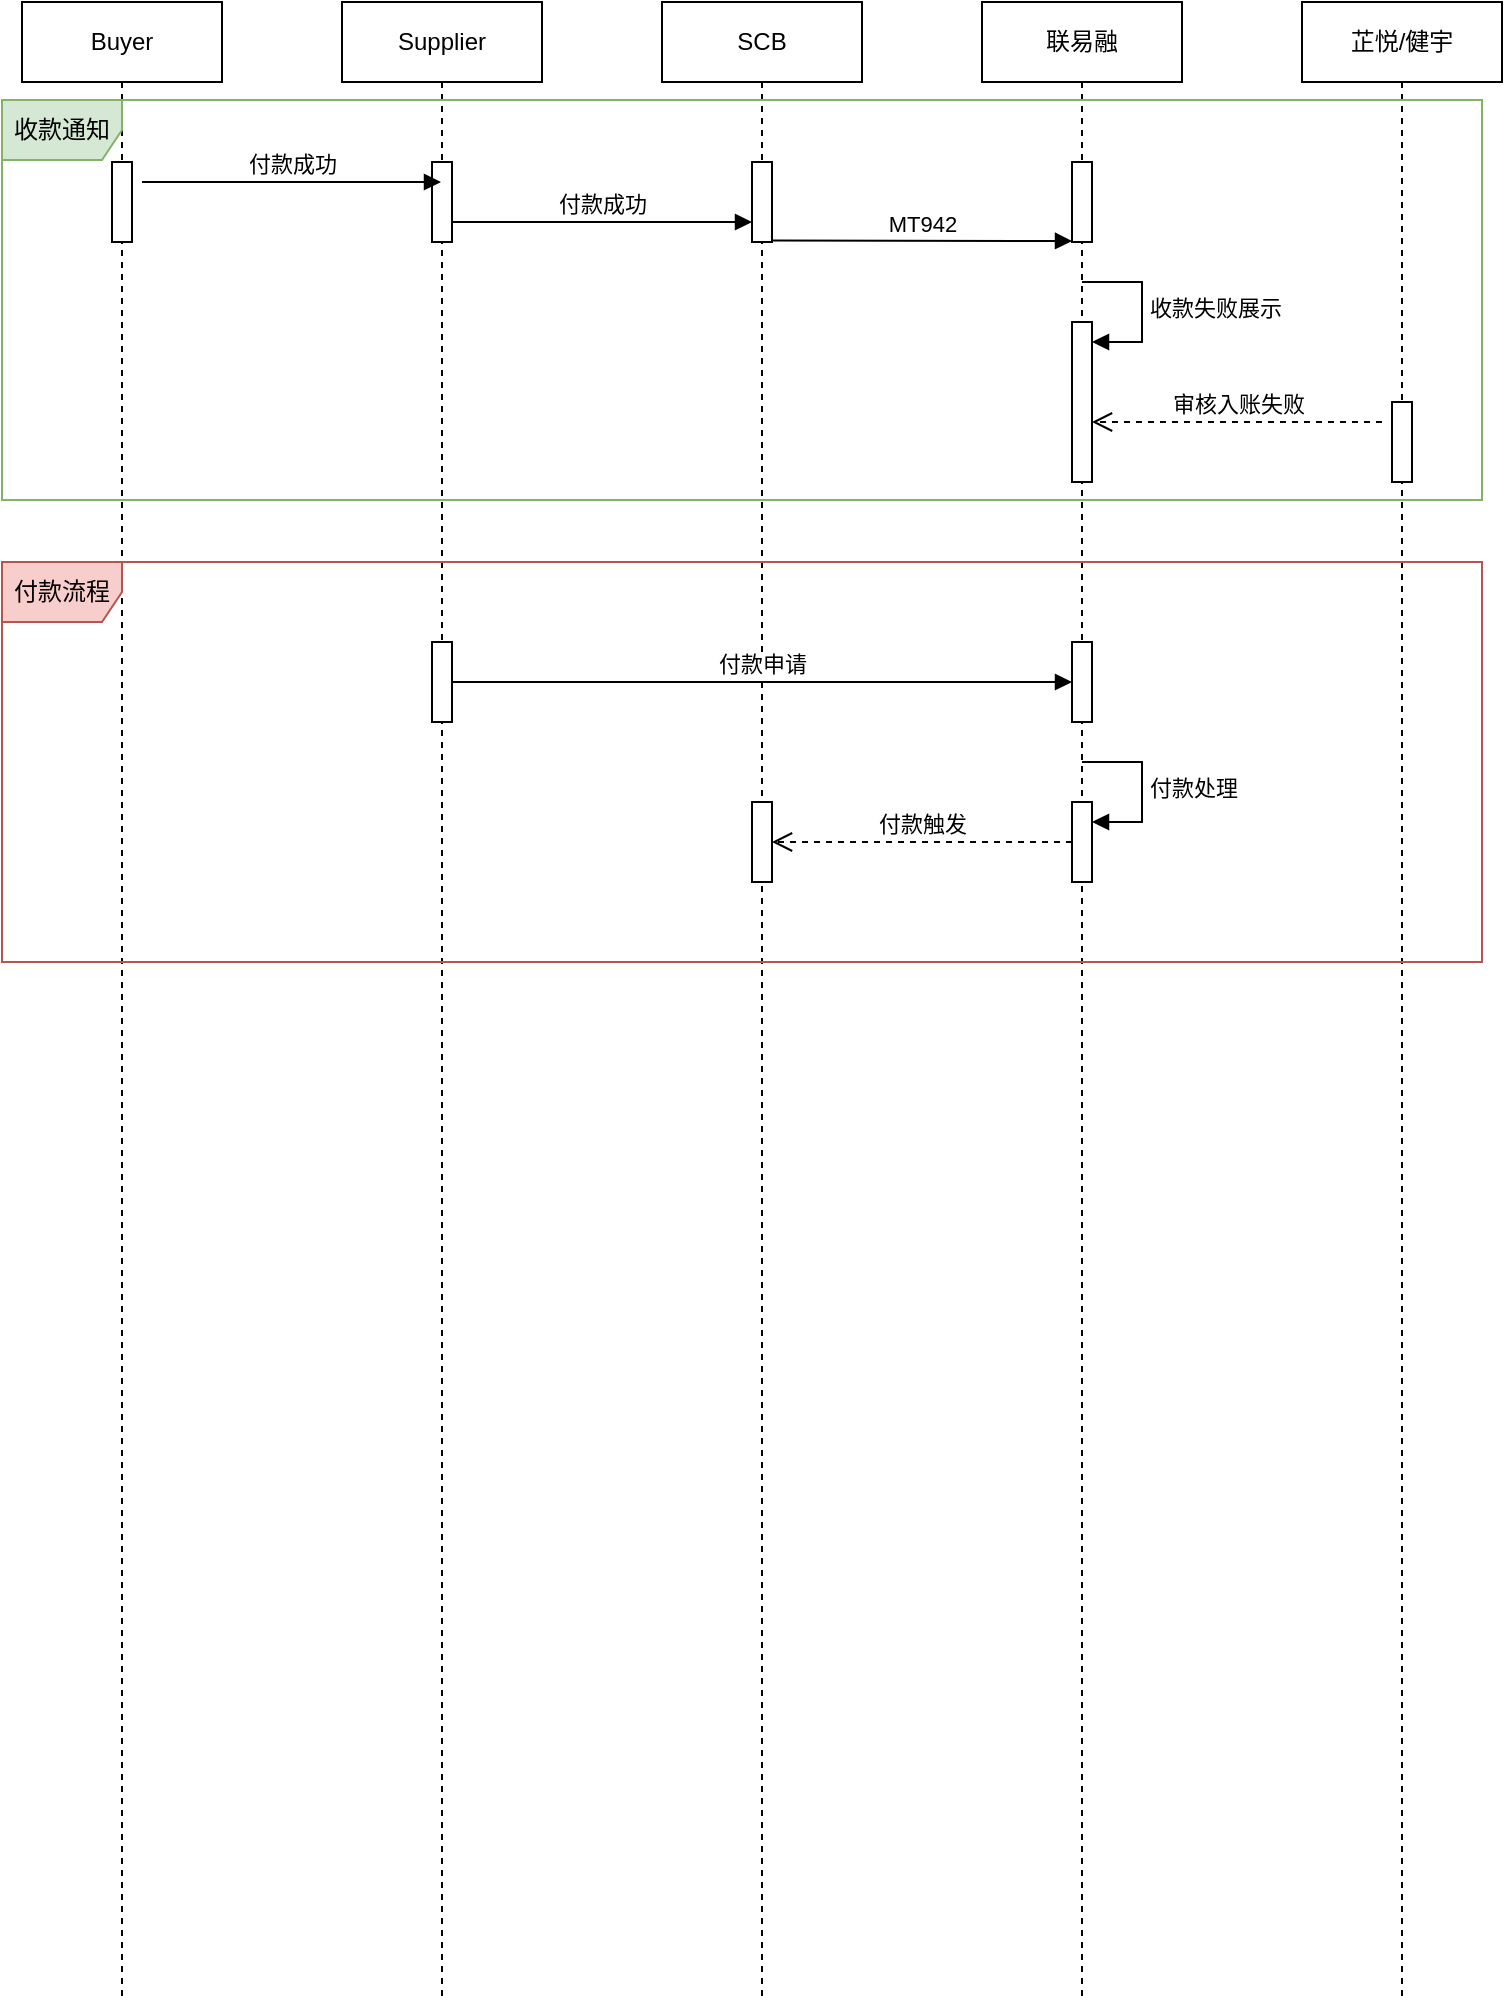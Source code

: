 <mxfile version="21.3.7" type="github">
  <diagram name="Page-1" id="2YBvvXClWsGukQMizWep">
    <mxGraphModel dx="989" dy="534" grid="1" gridSize="10" guides="1" tooltips="1" connect="1" arrows="1" fold="1" page="1" pageScale="1" pageWidth="850" pageHeight="1100" math="0" shadow="0">
      <root>
        <mxCell id="0" />
        <mxCell id="1" parent="0" />
        <mxCell id="LnMXNG8-bUCVtMXn4GcC-1" value="Supplier" style="shape=umlLifeline;perimeter=lifelinePerimeter;whiteSpace=wrap;html=1;container=1;dropTarget=0;collapsible=0;recursiveResize=0;outlineConnect=0;portConstraint=eastwest;newEdgeStyle={&quot;edgeStyle&quot;:&quot;elbowEdgeStyle&quot;,&quot;elbow&quot;:&quot;vertical&quot;,&quot;curved&quot;:0,&quot;rounded&quot;:0};" vertex="1" parent="1">
          <mxGeometry x="190" y="80" width="100" height="1000" as="geometry" />
        </mxCell>
        <mxCell id="LnMXNG8-bUCVtMXn4GcC-6" value="" style="html=1;points=[];perimeter=orthogonalPerimeter;outlineConnect=0;targetShapes=umlLifeline;portConstraint=eastwest;newEdgeStyle={&quot;edgeStyle&quot;:&quot;elbowEdgeStyle&quot;,&quot;elbow&quot;:&quot;vertical&quot;,&quot;curved&quot;:0,&quot;rounded&quot;:0};" vertex="1" parent="LnMXNG8-bUCVtMXn4GcC-1">
          <mxGeometry x="45" y="80" width="10" height="40" as="geometry" />
        </mxCell>
        <mxCell id="LnMXNG8-bUCVtMXn4GcC-42" value="" style="html=1;points=[];perimeter=orthogonalPerimeter;outlineConnect=0;targetShapes=umlLifeline;portConstraint=eastwest;newEdgeStyle={&quot;edgeStyle&quot;:&quot;elbowEdgeStyle&quot;,&quot;elbow&quot;:&quot;vertical&quot;,&quot;curved&quot;:0,&quot;rounded&quot;:0};" vertex="1" parent="LnMXNG8-bUCVtMXn4GcC-1">
          <mxGeometry x="45" y="320" width="10" height="40" as="geometry" />
        </mxCell>
        <mxCell id="LnMXNG8-bUCVtMXn4GcC-2" value="Buyer" style="shape=umlLifeline;perimeter=lifelinePerimeter;whiteSpace=wrap;html=1;container=1;dropTarget=0;collapsible=0;recursiveResize=0;outlineConnect=0;portConstraint=eastwest;newEdgeStyle={&quot;edgeStyle&quot;:&quot;elbowEdgeStyle&quot;,&quot;elbow&quot;:&quot;vertical&quot;,&quot;curved&quot;:0,&quot;rounded&quot;:0};" vertex="1" parent="1">
          <mxGeometry x="30" y="80" width="100" height="1000" as="geometry" />
        </mxCell>
        <mxCell id="LnMXNG8-bUCVtMXn4GcC-5" value="" style="html=1;points=[];perimeter=orthogonalPerimeter;outlineConnect=0;targetShapes=umlLifeline;portConstraint=eastwest;newEdgeStyle={&quot;edgeStyle&quot;:&quot;elbowEdgeStyle&quot;,&quot;elbow&quot;:&quot;vertical&quot;,&quot;curved&quot;:0,&quot;rounded&quot;:0};" vertex="1" parent="LnMXNG8-bUCVtMXn4GcC-2">
          <mxGeometry x="45" y="80" width="10" height="40" as="geometry" />
        </mxCell>
        <mxCell id="LnMXNG8-bUCVtMXn4GcC-3" value="SCB" style="shape=umlLifeline;perimeter=lifelinePerimeter;whiteSpace=wrap;html=1;container=1;dropTarget=0;collapsible=0;recursiveResize=0;outlineConnect=0;portConstraint=eastwest;newEdgeStyle={&quot;edgeStyle&quot;:&quot;elbowEdgeStyle&quot;,&quot;elbow&quot;:&quot;vertical&quot;,&quot;curved&quot;:0,&quot;rounded&quot;:0};" vertex="1" parent="1">
          <mxGeometry x="350" y="80" width="100" height="1000" as="geometry" />
        </mxCell>
        <mxCell id="LnMXNG8-bUCVtMXn4GcC-8" value="" style="html=1;points=[];perimeter=orthogonalPerimeter;outlineConnect=0;targetShapes=umlLifeline;portConstraint=eastwest;newEdgeStyle={&quot;edgeStyle&quot;:&quot;elbowEdgeStyle&quot;,&quot;elbow&quot;:&quot;vertical&quot;,&quot;curved&quot;:0,&quot;rounded&quot;:0};" vertex="1" parent="LnMXNG8-bUCVtMXn4GcC-3">
          <mxGeometry x="45" y="80" width="10" height="40" as="geometry" />
        </mxCell>
        <mxCell id="LnMXNG8-bUCVtMXn4GcC-4" value="联易融" style="shape=umlLifeline;perimeter=lifelinePerimeter;whiteSpace=wrap;html=1;container=1;dropTarget=0;collapsible=0;recursiveResize=0;outlineConnect=0;portConstraint=eastwest;newEdgeStyle={&quot;edgeStyle&quot;:&quot;elbowEdgeStyle&quot;,&quot;elbow&quot;:&quot;vertical&quot;,&quot;curved&quot;:0,&quot;rounded&quot;:0};" vertex="1" parent="1">
          <mxGeometry x="510" y="80" width="100" height="1000" as="geometry" />
        </mxCell>
        <mxCell id="LnMXNG8-bUCVtMXn4GcC-11" value="" style="html=1;points=[];perimeter=orthogonalPerimeter;outlineConnect=0;targetShapes=umlLifeline;portConstraint=eastwest;newEdgeStyle={&quot;edgeStyle&quot;:&quot;elbowEdgeStyle&quot;,&quot;elbow&quot;:&quot;vertical&quot;,&quot;curved&quot;:0,&quot;rounded&quot;:0};" vertex="1" parent="LnMXNG8-bUCVtMXn4GcC-4">
          <mxGeometry x="45" y="80" width="10" height="40" as="geometry" />
        </mxCell>
        <mxCell id="LnMXNG8-bUCVtMXn4GcC-13" value="" style="html=1;points=[];perimeter=orthogonalPerimeter;outlineConnect=0;targetShapes=umlLifeline;portConstraint=eastwest;newEdgeStyle={&quot;edgeStyle&quot;:&quot;elbowEdgeStyle&quot;,&quot;elbow&quot;:&quot;vertical&quot;,&quot;curved&quot;:0,&quot;rounded&quot;:0};" vertex="1" parent="LnMXNG8-bUCVtMXn4GcC-4">
          <mxGeometry x="45" y="160" width="10" height="80" as="geometry" />
        </mxCell>
        <mxCell id="LnMXNG8-bUCVtMXn4GcC-14" value="收款失败展示" style="html=1;align=left;spacingLeft=2;endArrow=block;rounded=0;edgeStyle=orthogonalEdgeStyle;curved=0;rounded=0;" edge="1" target="LnMXNG8-bUCVtMXn4GcC-13" parent="LnMXNG8-bUCVtMXn4GcC-4">
          <mxGeometry relative="1" as="geometry">
            <mxPoint x="50" y="140" as="sourcePoint" />
            <Array as="points">
              <mxPoint x="80" y="170" />
            </Array>
          </mxGeometry>
        </mxCell>
        <mxCell id="LnMXNG8-bUCVtMXn4GcC-43" value="" style="html=1;points=[];perimeter=orthogonalPerimeter;outlineConnect=0;targetShapes=umlLifeline;portConstraint=eastwest;newEdgeStyle={&quot;edgeStyle&quot;:&quot;elbowEdgeStyle&quot;,&quot;elbow&quot;:&quot;vertical&quot;,&quot;curved&quot;:0,&quot;rounded&quot;:0};" vertex="1" parent="LnMXNG8-bUCVtMXn4GcC-4">
          <mxGeometry x="45" y="320" width="10" height="40" as="geometry" />
        </mxCell>
        <mxCell id="LnMXNG8-bUCVtMXn4GcC-45" value="" style="html=1;points=[];perimeter=orthogonalPerimeter;outlineConnect=0;targetShapes=umlLifeline;portConstraint=eastwest;newEdgeStyle={&quot;edgeStyle&quot;:&quot;elbowEdgeStyle&quot;,&quot;elbow&quot;:&quot;vertical&quot;,&quot;curved&quot;:0,&quot;rounded&quot;:0};" vertex="1" parent="LnMXNG8-bUCVtMXn4GcC-4">
          <mxGeometry x="45" y="400" width="10" height="40" as="geometry" />
        </mxCell>
        <mxCell id="LnMXNG8-bUCVtMXn4GcC-46" value="付款处理" style="html=1;align=left;spacingLeft=2;endArrow=block;rounded=0;edgeStyle=orthogonalEdgeStyle;curved=0;rounded=0;" edge="1" target="LnMXNG8-bUCVtMXn4GcC-45" parent="LnMXNG8-bUCVtMXn4GcC-4">
          <mxGeometry relative="1" as="geometry">
            <mxPoint x="50" y="380" as="sourcePoint" />
            <Array as="points">
              <mxPoint x="80" y="410" />
            </Array>
          </mxGeometry>
        </mxCell>
        <mxCell id="LnMXNG8-bUCVtMXn4GcC-7" value="付款成功" style="html=1;verticalAlign=bottom;endArrow=block;edgeStyle=elbowEdgeStyle;elbow=vertical;curved=0;rounded=0;" edge="1" parent="1" target="LnMXNG8-bUCVtMXn4GcC-1">
          <mxGeometry width="80" relative="1" as="geometry">
            <mxPoint x="90" y="170" as="sourcePoint" />
            <mxPoint x="170" y="170" as="targetPoint" />
          </mxGeometry>
        </mxCell>
        <mxCell id="LnMXNG8-bUCVtMXn4GcC-20" value="芷悦/健宇" style="shape=umlLifeline;perimeter=lifelinePerimeter;whiteSpace=wrap;html=1;container=1;dropTarget=0;collapsible=0;recursiveResize=0;outlineConnect=0;portConstraint=eastwest;newEdgeStyle={&quot;edgeStyle&quot;:&quot;elbowEdgeStyle&quot;,&quot;elbow&quot;:&quot;vertical&quot;,&quot;curved&quot;:0,&quot;rounded&quot;:0};" vertex="1" parent="1">
          <mxGeometry x="670" y="80" width="100" height="1000" as="geometry" />
        </mxCell>
        <mxCell id="LnMXNG8-bUCVtMXn4GcC-21" value="" style="html=1;points=[];perimeter=orthogonalPerimeter;outlineConnect=0;targetShapes=umlLifeline;portConstraint=eastwest;newEdgeStyle={&quot;edgeStyle&quot;:&quot;elbowEdgeStyle&quot;,&quot;elbow&quot;:&quot;vertical&quot;,&quot;curved&quot;:0,&quot;rounded&quot;:0};" vertex="1" parent="LnMXNG8-bUCVtMXn4GcC-20">
          <mxGeometry x="45" y="200" width="10" height="40" as="geometry" />
        </mxCell>
        <mxCell id="LnMXNG8-bUCVtMXn4GcC-10" value="付款成功" style="html=1;verticalAlign=bottom;endArrow=block;edgeStyle=elbowEdgeStyle;elbow=vertical;curved=0;rounded=0;" edge="1" parent="1">
          <mxGeometry width="80" relative="1" as="geometry">
            <mxPoint x="245" y="190" as="sourcePoint" />
            <mxPoint x="395" y="190" as="targetPoint" />
          </mxGeometry>
        </mxCell>
        <mxCell id="LnMXNG8-bUCVtMXn4GcC-12" value="MT942" style="html=1;verticalAlign=bottom;endArrow=block;edgeStyle=elbowEdgeStyle;elbow=vertical;curved=0;rounded=0;" edge="1" parent="1">
          <mxGeometry width="80" relative="1" as="geometry">
            <mxPoint x="405" y="199.31" as="sourcePoint" />
            <mxPoint x="555" y="199.31" as="targetPoint" />
          </mxGeometry>
        </mxCell>
        <mxCell id="LnMXNG8-bUCVtMXn4GcC-23" value="审核入账失败" style="html=1;verticalAlign=bottom;endArrow=open;dashed=1;endSize=8;edgeStyle=elbowEdgeStyle;elbow=vertical;curved=0;rounded=0;" edge="1" parent="1">
          <mxGeometry relative="1" as="geometry">
            <mxPoint x="710" y="290" as="sourcePoint" />
            <mxPoint x="565" y="290" as="targetPoint" />
          </mxGeometry>
        </mxCell>
        <mxCell id="LnMXNG8-bUCVtMXn4GcC-40" value="收款通知" style="shape=umlFrame;whiteSpace=wrap;html=1;pointerEvents=0;fillColor=#d5e8d4;strokeColor=#82b366;" vertex="1" parent="1">
          <mxGeometry x="20" y="129" width="740" height="200" as="geometry" />
        </mxCell>
        <mxCell id="LnMXNG8-bUCVtMXn4GcC-41" value="付款流程" style="shape=umlFrame;whiteSpace=wrap;html=1;pointerEvents=0;fillColor=#f8cecc;strokeColor=#b85450;" vertex="1" parent="1">
          <mxGeometry x="20" y="360" width="740" height="200" as="geometry" />
        </mxCell>
        <mxCell id="LnMXNG8-bUCVtMXn4GcC-44" value="付款申请" style="html=1;verticalAlign=bottom;endArrow=block;edgeStyle=elbowEdgeStyle;elbow=vertical;curved=0;rounded=0;" edge="1" parent="1" source="LnMXNG8-bUCVtMXn4GcC-42" target="LnMXNG8-bUCVtMXn4GcC-43">
          <mxGeometry width="80" relative="1" as="geometry">
            <mxPoint x="250" y="420" as="sourcePoint" />
            <mxPoint x="330" y="420" as="targetPoint" />
          </mxGeometry>
        </mxCell>
        <mxCell id="LnMXNG8-bUCVtMXn4GcC-47" value="" style="html=1;points=[];perimeter=orthogonalPerimeter;outlineConnect=0;targetShapes=umlLifeline;portConstraint=eastwest;newEdgeStyle={&quot;edgeStyle&quot;:&quot;elbowEdgeStyle&quot;,&quot;elbow&quot;:&quot;vertical&quot;,&quot;curved&quot;:0,&quot;rounded&quot;:0};" vertex="1" parent="1">
          <mxGeometry x="395" y="480" width="10" height="40" as="geometry" />
        </mxCell>
        <mxCell id="LnMXNG8-bUCVtMXn4GcC-48" value="付款触发" style="html=1;verticalAlign=bottom;endArrow=open;dashed=1;endSize=8;edgeStyle=elbowEdgeStyle;elbow=vertical;curved=0;rounded=0;" edge="1" parent="1" source="LnMXNG8-bUCVtMXn4GcC-45">
          <mxGeometry relative="1" as="geometry">
            <mxPoint x="550" y="500" as="sourcePoint" />
            <mxPoint x="405" y="499.76" as="targetPoint" />
          </mxGeometry>
        </mxCell>
      </root>
    </mxGraphModel>
  </diagram>
</mxfile>

